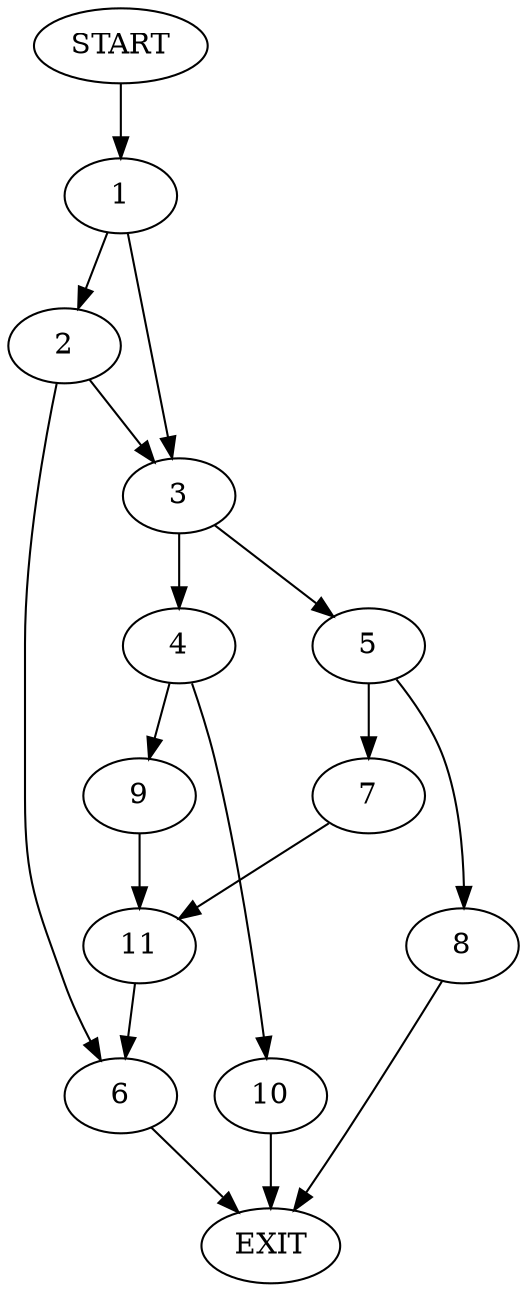 digraph {
0 [label="START"]
12 [label="EXIT"]
0 -> 1
1 -> 2
1 -> 3
3 -> 4
3 -> 5
2 -> 6
2 -> 3
6 -> 12
5 -> 7
5 -> 8
4 -> 9
4 -> 10
8 -> 12
7 -> 11
11 -> 6
10 -> 12
9 -> 11
}
